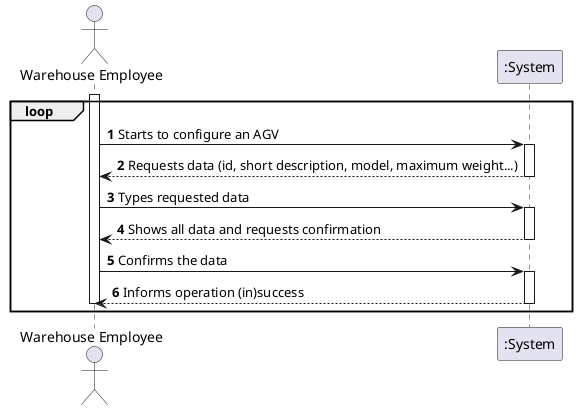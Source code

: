 @startuml
autonumber
actor "Warehouse Employee" as WE

loop
activate WE

WE -> ":System" : Starts to configure an AGV
activate ":System"

":System" --> WE : Requests data (id, short description, model, maximum weight...)
deactivate ":System"

WE -> ":System" : Types requested data
activate ":System"

":System" --> WE :Shows all data and requests confirmation
deactivate ":System"

WE -> ":System" : Confirms the data

activate ":System"
":System" --> WE : Informs operation (in)success
deactivate ":System"

deactivate WE
end loop

@enduml